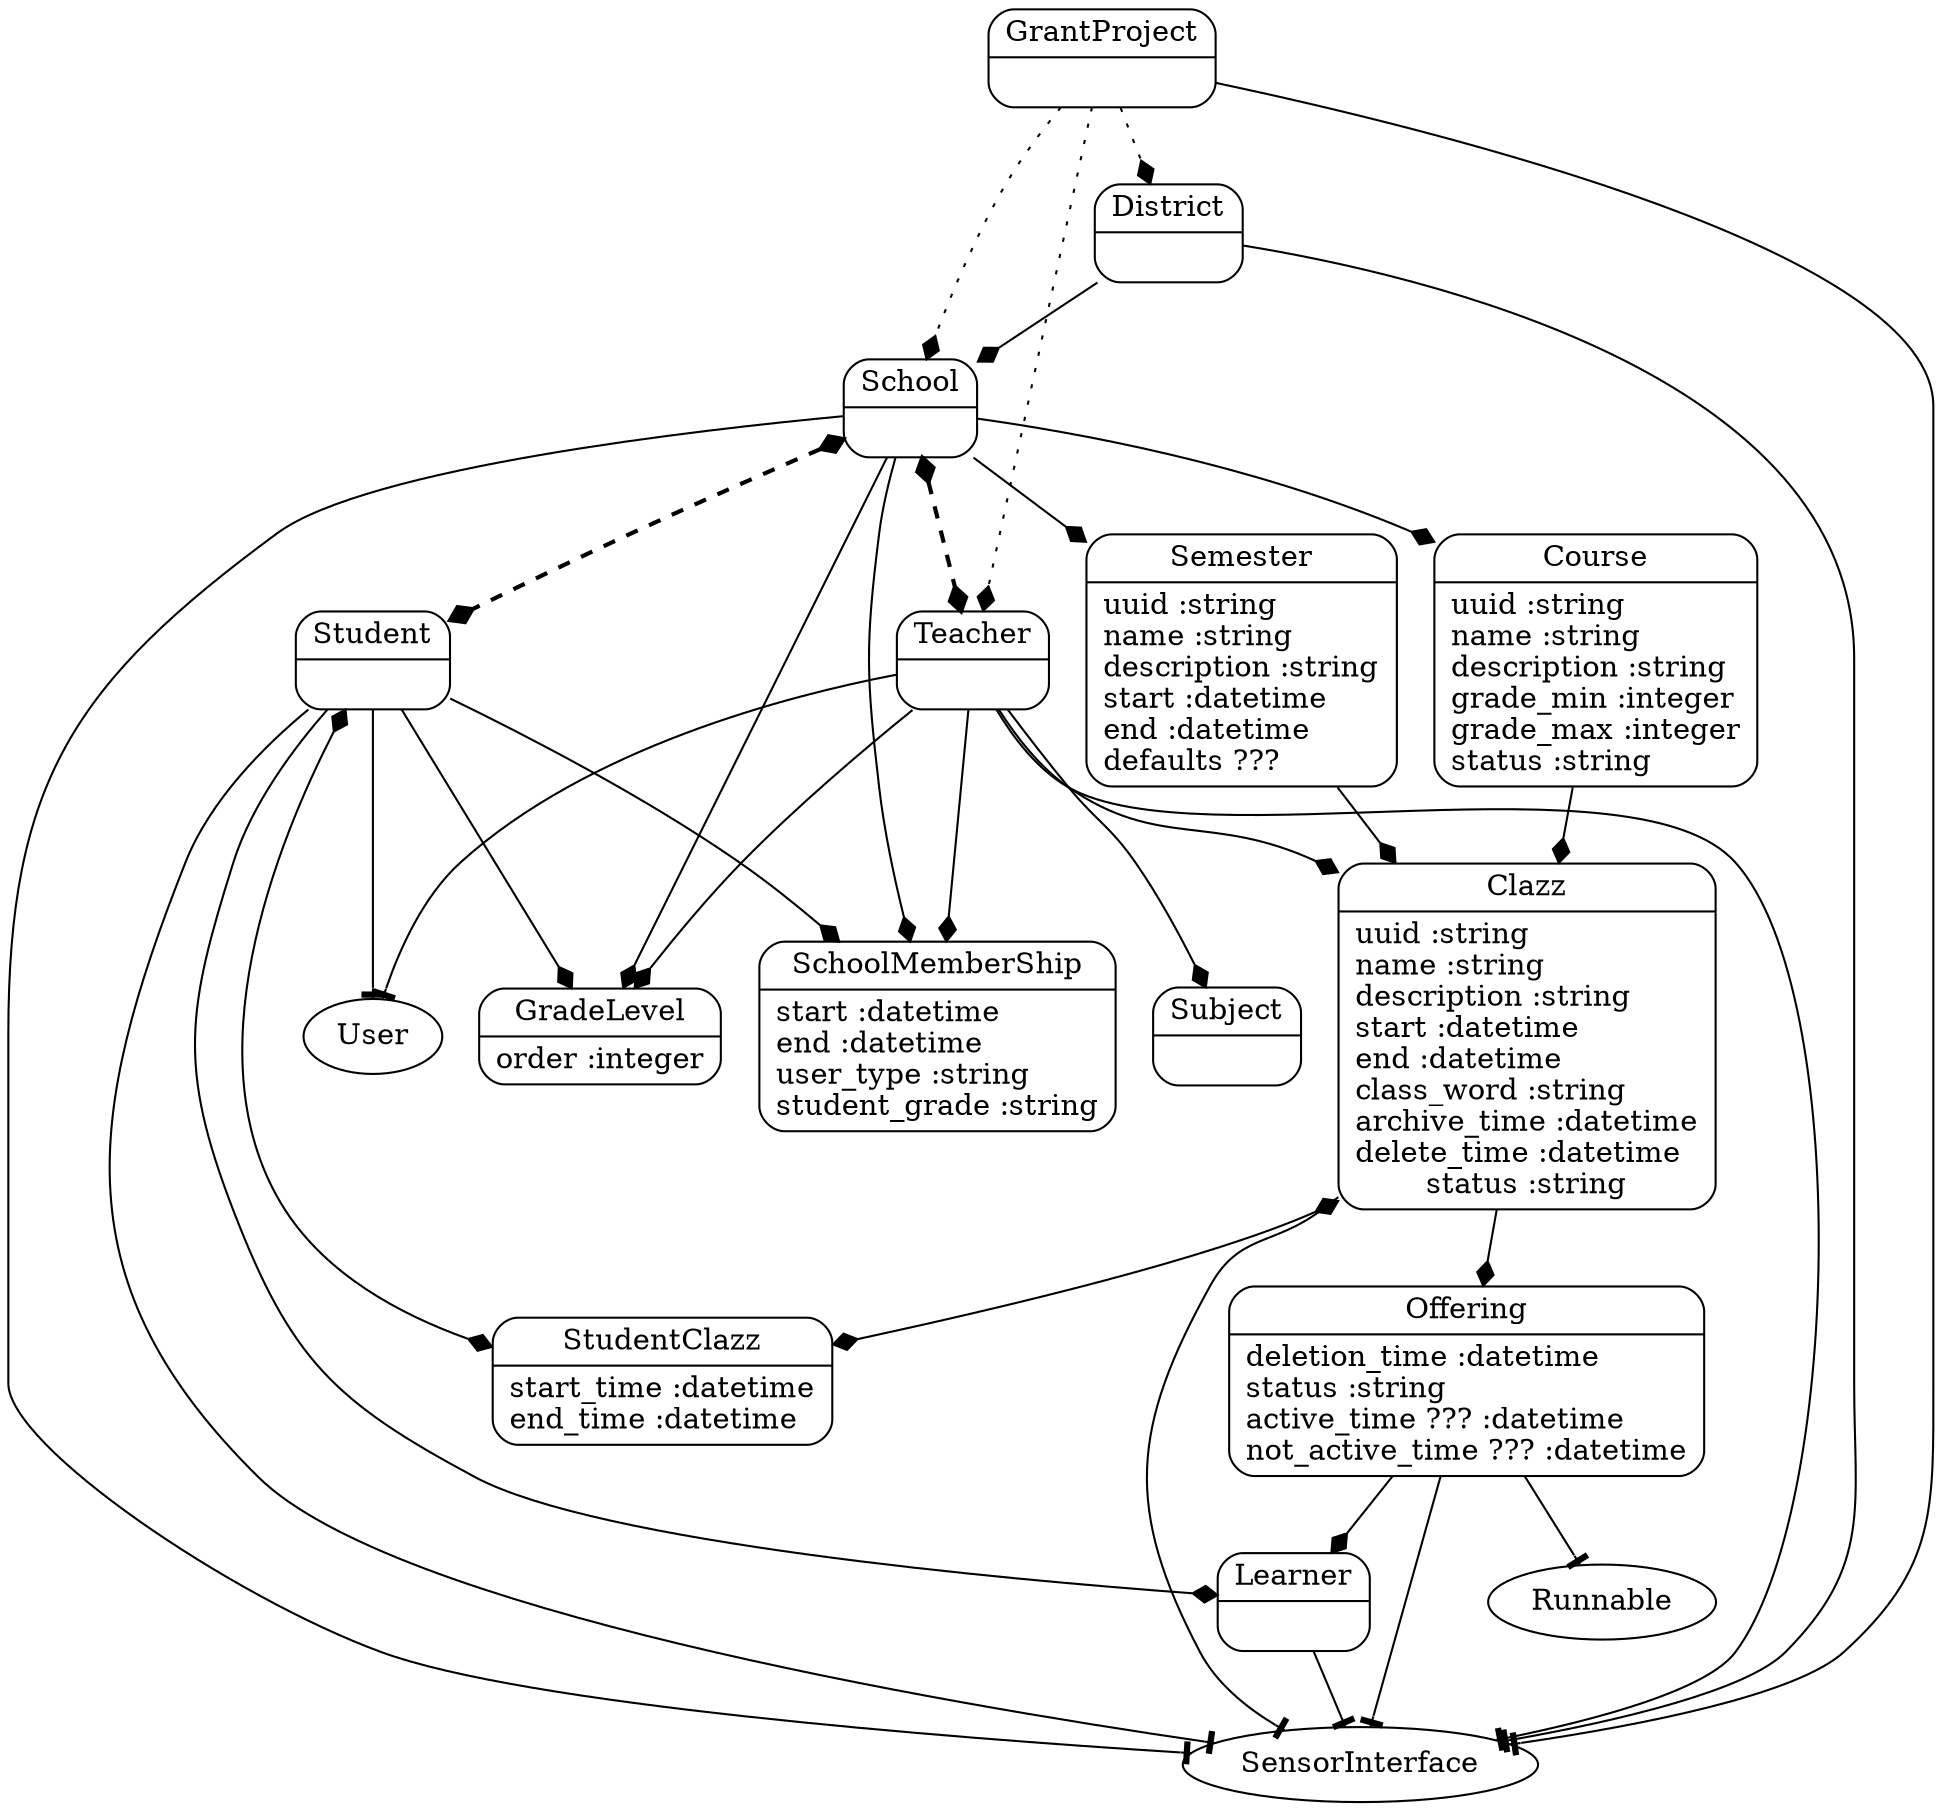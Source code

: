 digraph models_diagram {
  "Course" [shape=Mrecord, label="{Course|uuid :string\lname :string\ldescription :string\lgrade_min :integer\lgrade_max :integer\lstatus :string\l}"]
	"Semester" [shape=Mrecord, label="{Semester|uuid :string\lname :string\ldescription :string\lstart :datetime\lend :datetime\ldefaults ???\l}"]
	"Clazz" [shape=Mrecord, label="{Clazz|uuid :string\lname :string\ldescription :string\lstart :datetime\lend :datetime\lclass_word :string\larchive_time :datetime\ldelete_time :datetime\lstatus :string}"]
	"SchoolMembership" [shape=Mrecord, label="{SchoolMemberShip|start :datetime\lend :datetime\luser_type :string\lstudent_grade :string\l}"]
	"GradeLevel" [shape=Mrecord, label="{GradeLevel|order :integer}"]
	"Subject" [shape=Mrecord, label="{Subject|\l}"]
	"StudentClazz" [shape=Mrecord, label="{StudentClazz|start_time :datetime\lend_time :datetime\l}"]
	"Offering" [shape=Mrecord, label="{Offering|deletion_time :datetime\lstatus :string\lactive_time ??? :datetime\lnot_active_time ??? :datetime}"]
	"Learner" [shape=Mrecord, label="{Learner|\l}"]
	"District" [shape=Mrecord, label="{District|\l}"]
	"GrantProject" [shape=Mrecord, label="{GrantProject|\l}"]
	"School" [shape=Mrecord, label="{School|\l}"]
	"Teacher" [shape=Mrecord, label="{Teacher|\l}"]
	"Student" [shape=Mrecord, label="{Student|\l}"]
	
	"School" -> "Course" [arrowtail=none, arrowhead=diamond, dir=both]
	"School" -> "Semester" [arrowtail=none, arrowhead=diamond, dir=both]
	"Course" -> "Clazz" [arrowtail=none, arrowhead=diamond, dir=both]
	"Semester" -> "Clazz" [arrowtail=none, arrowhead=diamond, dir=both]
	"Teacher" -> "Clazz" [arrowtail=none, arrowhead=diamond, dir=both]
	"Clazz" -> "Offering" [arrowtail=none, arrowhead=diamond, dir=both]
	"Clazz" -> "SensorInterface" [arrowtail=none, arrowhead=tee, dir=both]
	"School" -> "SchoolMembership" [arrowtail=none, arrowhead=diamond, dir=both]
	"Teacher" -> "SchoolMembership" [arrowtail=none, arrowhead=diamond, dir=both]
	"Student" -> "SchoolMembership"  [arrowtail=none, arrowhead=diamond, dir=both]
	"Student" -> "GradeLevel" [arrowtail=none, arrowhead=diamond, dir=both]
	"Teacher" -> "GradeLevel" [arrowtail=none, arrowhead=diamond, dir=both]
	"Teacher" -> "Subject" [arrowtail=none, arrowhead=diamond, dir=both]
	"School" -> "GradeLevel" [arrowtail=none, arrowhead=diamond, dir=both]
	"School" -> "SensorInterface" [arrowtail=none, arrowhead=tee, dir=both]
	"Student" -> "StudentClazz" [arrowtail=diamond, arrowhead=diamond, dir=both]
	"Clazz" -> "StudentClazz" [arrowtail=diamond, arrowhead=diamond, dir=both]
	"Offering" -> "Runnable" [arrowtail=none, arrowhead=tee, dir=both]
	"Offering" -> "SensorInterface" [arrowtail=none, arrowhead=tee, dir=both]
	"Student" -> "Learner" [arrowtail=none, arrowhead=diamond, dir=both]
	"Offering" -> "Learner" [arrowtail=none, arrowhead=diamond, dir=both]
	"Learner" -> "SensorInterface" [arrowtail=none, arrowhead=tee, dir=both]
	"District" -> "School" [arrowtail=none, arrowhead=diamond, dir=both]
	"District" -> "SensorInterface" [arrowtail=none, arrowhead=tee, dir=both]
	"GrantProject" -> "SensorInterface" [arrowtail=none, arrowhead=tee, dir=both]
	"GrantProject" -> "District" [arrowtail=none, arrowhead=diamond, dir=both, style=dotted]
	"GrantProject" -> "School" [arrowtail=none, arrowhead=diamond, dir=both, style=dotted]
	"GrantProject" -> "Teacher" [arrowtail=none, arrowhead=diamond, dir=both, style=dotted]
	"Student" -> "User" [arrowtail=none, arrowhead=tee, dir=both]
	"Teacher" -> "User" [arrowtail=none, arrowhead=tee, dir=both]
	"Student" -> "SensorInterface" [arrowtail=none, arrowhead=tee, dir=both]
	"Teacher" -> "SensorInterface" [arrowtail=none, arrowhead=tee, dir=both]
	"School" -> "Teacher" [arrowtail=diamond, arrowhead=diamond, dir=both, style="dashed,bold"]
	"School" -> "Student" [arrowtail=diamond, arrowhead=diamond, dir=both, style="dashed,bold"]
}